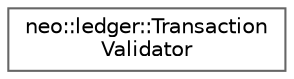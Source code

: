 digraph "Graphical Class Hierarchy"
{
 // LATEX_PDF_SIZE
  bgcolor="transparent";
  edge [fontname=Helvetica,fontsize=10,labelfontname=Helvetica,labelfontsize=10];
  node [fontname=Helvetica,fontsize=10,shape=box,height=0.2,width=0.4];
  rankdir="LR";
  Node0 [id="Node000000",label="neo::ledger::Transaction\lValidator",height=0.2,width=0.4,color="grey40", fillcolor="white", style="filled",URL="$classneo_1_1ledger_1_1_transaction_validator.html",tooltip=" "];
}
